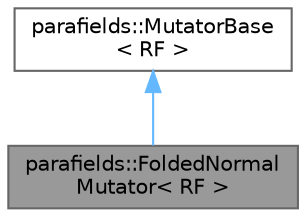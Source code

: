 digraph "parafields::FoldedNormalMutator&lt; RF &gt;"
{
 // LATEX_PDF_SIZE
  bgcolor="transparent";
  edge [fontname=Helvetica,fontsize=10,labelfontname=Helvetica,labelfontsize=10];
  node [fontname=Helvetica,fontsize=10,shape=box,height=0.2,width=0.4];
  Node1 [id="Node000001",label="parafields::FoldedNormal\lMutator\< RF \>",height=0.2,width=0.4,color="gray40", fillcolor="grey60", style="filled", fontcolor="black",tooltip="Absolute value function mutator for folded normal fields."];
  Node2 -> Node1 [id="edge1_Node000001_Node000002",dir="back",color="steelblue1",style="solid",tooltip=" "];
  Node2 [id="Node000002",label="parafields::MutatorBase\l\< RF \>",height=0.2,width=0.4,color="gray40", fillcolor="white", style="filled",URL="$a01037.html",tooltip="Abstract base class for value transformations."];
}
